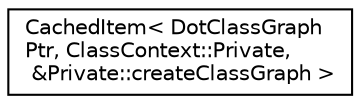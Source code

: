 digraph "Graphical Class Hierarchy"
{
 // LATEX_PDF_SIZE
  edge [fontname="Helvetica",fontsize="10",labelfontname="Helvetica",labelfontsize="10"];
  node [fontname="Helvetica",fontsize="10",shape=record];
  rankdir="LR";
  Node0 [label="CachedItem\< DotClassGraph\lPtr, ClassContext::Private,\l &Private::createClassGraph \>",height=0.2,width=0.4,color="black", fillcolor="white", style="filled",URL="$classCachedItem.html",tooltip=" "];
}
